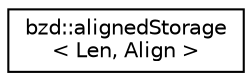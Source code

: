 digraph "Graphical Class Hierarchy"
{
  edge [fontname="Helvetica",fontsize="10",labelfontname="Helvetica",labelfontsize="10"];
  node [fontname="Helvetica",fontsize="10",shape=record];
  rankdir="LR";
  Node0 [label="bzd::alignedStorage\l\< Len, Align \>",height=0.2,width=0.4,color="black", fillcolor="white", style="filled",URL="$structbzd_1_1alignedStorage.html"];
}

